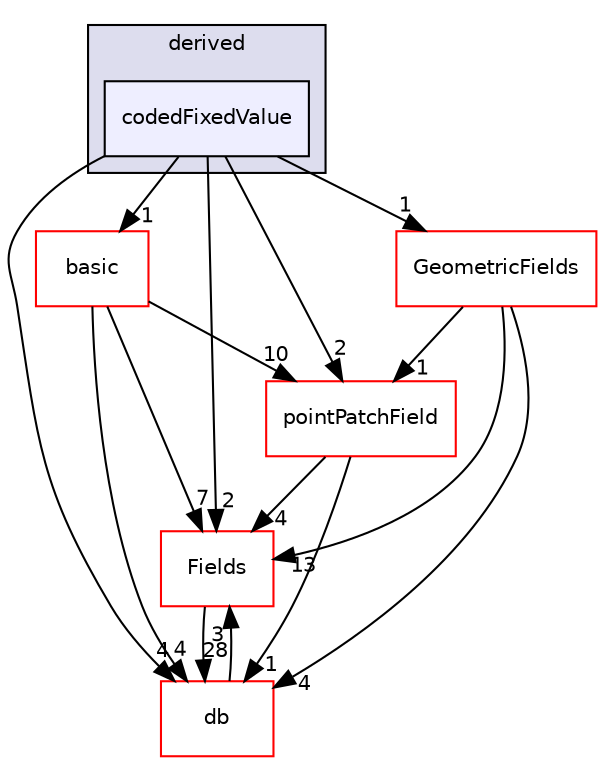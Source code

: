 digraph "src/OpenFOAM/fields/pointPatchFields/derived/codedFixedValue" {
  bgcolor=transparent;
  compound=true
  node [ fontsize="10", fontname="Helvetica"];
  edge [ labelfontsize="10", labelfontname="Helvetica"];
  subgraph clusterdir_700eda77dde5bdf3d333763a2bc5e635 {
    graph [ bgcolor="#ddddee", pencolor="black", label="derived" fontname="Helvetica", fontsize="10", URL="dir_700eda77dde5bdf3d333763a2bc5e635.html"]
  dir_fe485e662ac3a2ced18b0688863ae494 [shape=box, label="codedFixedValue", style="filled", fillcolor="#eeeeff", pencolor="black", URL="dir_fe485e662ac3a2ced18b0688863ae494.html"];
  }
  dir_7d364942a13d3ce50f6681364b448a98 [shape=box label="Fields" color="red" URL="dir_7d364942a13d3ce50f6681364b448a98.html"];
  dir_99558e6cce2e782cc8c86fe4c767e1e1 [shape=box label="GeometricFields" color="red" URL="dir_99558e6cce2e782cc8c86fe4c767e1e1.html"];
  dir_63c634f7a7cfd679ac26c67fb30fc32f [shape=box label="db" color="red" URL="dir_63c634f7a7cfd679ac26c67fb30fc32f.html"];
  dir_17a9bfb76e5e1dbc9e2e32285df4aeb8 [shape=box label="pointPatchField" color="red" URL="dir_17a9bfb76e5e1dbc9e2e32285df4aeb8.html"];
  dir_6a30703e73af3ba7ed84ebe53ffd3e12 [shape=box label="basic" color="red" URL="dir_6a30703e73af3ba7ed84ebe53ffd3e12.html"];
  dir_7d364942a13d3ce50f6681364b448a98->dir_63c634f7a7cfd679ac26c67fb30fc32f [headlabel="28", labeldistance=1.5 headhref="dir_002323_002218.html"];
  dir_99558e6cce2e782cc8c86fe4c767e1e1->dir_7d364942a13d3ce50f6681364b448a98 [headlabel="13", labeldistance=1.5 headhref="dir_002346_002323.html"];
  dir_99558e6cce2e782cc8c86fe4c767e1e1->dir_63c634f7a7cfd679ac26c67fb30fc32f [headlabel="4", labeldistance=1.5 headhref="dir_002346_002218.html"];
  dir_99558e6cce2e782cc8c86fe4c767e1e1->dir_17a9bfb76e5e1dbc9e2e32285df4aeb8 [headlabel="1", labeldistance=1.5 headhref="dir_002346_002381.html"];
  dir_63c634f7a7cfd679ac26c67fb30fc32f->dir_7d364942a13d3ce50f6681364b448a98 [headlabel="3", labeldistance=1.5 headhref="dir_002218_002323.html"];
  dir_fe485e662ac3a2ced18b0688863ae494->dir_7d364942a13d3ce50f6681364b448a98 [headlabel="2", labeldistance=1.5 headhref="dir_002377_002323.html"];
  dir_fe485e662ac3a2ced18b0688863ae494->dir_99558e6cce2e782cc8c86fe4c767e1e1 [headlabel="1", labeldistance=1.5 headhref="dir_002377_002346.html"];
  dir_fe485e662ac3a2ced18b0688863ae494->dir_63c634f7a7cfd679ac26c67fb30fc32f [headlabel="4", labeldistance=1.5 headhref="dir_002377_002218.html"];
  dir_fe485e662ac3a2ced18b0688863ae494->dir_17a9bfb76e5e1dbc9e2e32285df4aeb8 [headlabel="2", labeldistance=1.5 headhref="dir_002377_002381.html"];
  dir_fe485e662ac3a2ced18b0688863ae494->dir_6a30703e73af3ba7ed84ebe53ffd3e12 [headlabel="1", labeldistance=1.5 headhref="dir_002377_002359.html"];
  dir_17a9bfb76e5e1dbc9e2e32285df4aeb8->dir_7d364942a13d3ce50f6681364b448a98 [headlabel="4", labeldistance=1.5 headhref="dir_002381_002323.html"];
  dir_17a9bfb76e5e1dbc9e2e32285df4aeb8->dir_63c634f7a7cfd679ac26c67fb30fc32f [headlabel="1", labeldistance=1.5 headhref="dir_002381_002218.html"];
  dir_6a30703e73af3ba7ed84ebe53ffd3e12->dir_7d364942a13d3ce50f6681364b448a98 [headlabel="7", labeldistance=1.5 headhref="dir_002359_002323.html"];
  dir_6a30703e73af3ba7ed84ebe53ffd3e12->dir_63c634f7a7cfd679ac26c67fb30fc32f [headlabel="4", labeldistance=1.5 headhref="dir_002359_002218.html"];
  dir_6a30703e73af3ba7ed84ebe53ffd3e12->dir_17a9bfb76e5e1dbc9e2e32285df4aeb8 [headlabel="10", labeldistance=1.5 headhref="dir_002359_002381.html"];
}

